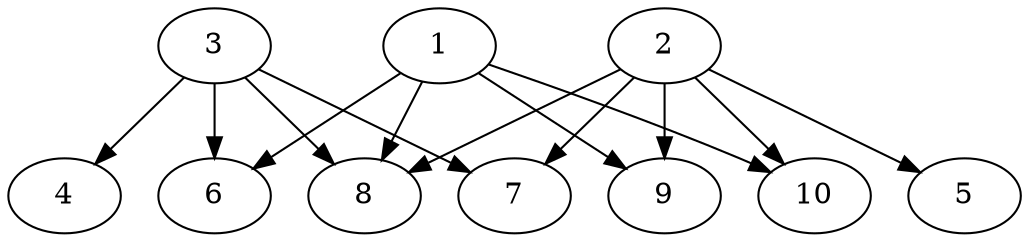// DAG automatically generated by daggen at Tue Aug  6 16:21:19 2019
// ./daggen --dot -n 10 --ccr 0.3 --fat 0.8 --regular 0.5 --density 0.8 --mindata 5242880 --maxdata 52428800 
digraph G {
  1 [size="93248853", alpha="0.08", expect_size="27974656"] 
  1 -> 6 [size ="27974656"]
  1 -> 8 [size ="27974656"]
  1 -> 9 [size ="27974656"]
  1 -> 10 [size ="27974656"]
  2 [size="56019627", alpha="0.04", expect_size="16805888"] 
  2 -> 5 [size ="16805888"]
  2 -> 7 [size ="16805888"]
  2 -> 8 [size ="16805888"]
  2 -> 9 [size ="16805888"]
  2 -> 10 [size ="16805888"]
  3 [size="172253867", alpha="0.07", expect_size="51676160"] 
  3 -> 4 [size ="51676160"]
  3 -> 6 [size ="51676160"]
  3 -> 7 [size ="51676160"]
  3 -> 8 [size ="51676160"]
  4 [size="140957013", alpha="0.05", expect_size="42287104"] 
  5 [size="104823467", alpha="0.17", expect_size="31447040"] 
  6 [size="117903360", alpha="0.03", expect_size="35371008"] 
  7 [size="31262720", alpha="0.04", expect_size="9378816"] 
  8 [size="37365760", alpha="0.17", expect_size="11209728"] 
  9 [size="24190293", alpha="0.18", expect_size="7257088"] 
  10 [size="143083520", alpha="0.19", expect_size="42925056"] 
}
